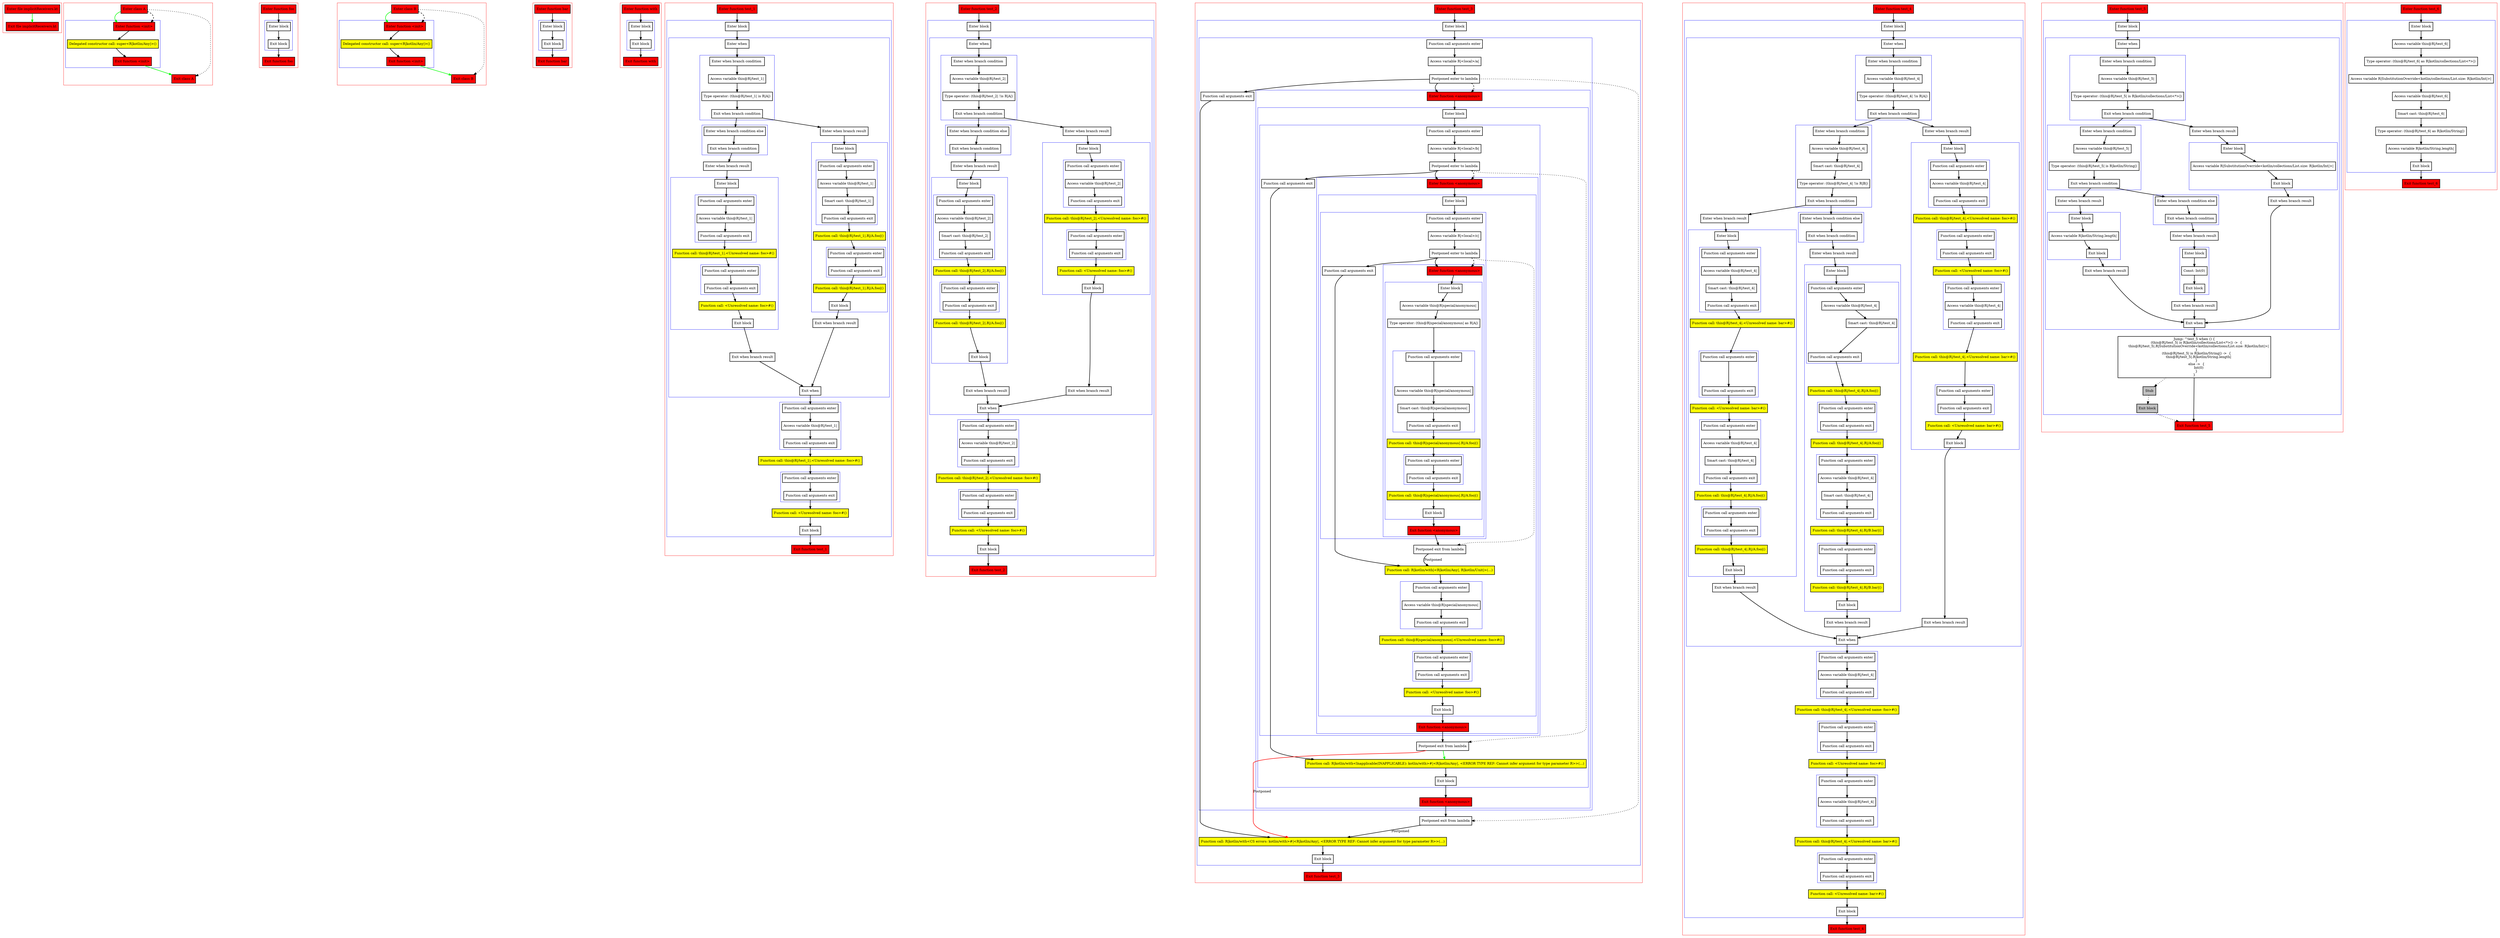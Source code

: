 digraph implicitReceivers_kt {
    graph [nodesep=3]
    node [shape=box penwidth=2]
    edge [penwidth=2]

    subgraph cluster_0 {
        color=red
        0 [label="Enter file implicitReceivers.kt" style="filled" fillcolor=red];
        1 [label="Exit file implicitReceivers.kt" style="filled" fillcolor=red];
    }
    0 -> {1} [color=green];

    subgraph cluster_1 {
        color=red
        2 [label="Enter class A" style="filled" fillcolor=red];
        subgraph cluster_2 {
            color=blue
            3 [label="Enter function <init>" style="filled" fillcolor=red];
            4 [label="Delegated constructor call: super<R|kotlin/Any|>()" style="filled" fillcolor=yellow];
            5 [label="Exit function <init>" style="filled" fillcolor=red];
        }
        6 [label="Exit class A" style="filled" fillcolor=red];
    }
    2 -> {3} [color=green];
    2 -> {6} [style=dotted];
    2 -> {3} [style=dashed];
    3 -> {4};
    4 -> {5};
    5 -> {6} [color=green];

    subgraph cluster_3 {
        color=red
        7 [label="Enter function foo" style="filled" fillcolor=red];
        subgraph cluster_4 {
            color=blue
            8 [label="Enter block"];
            9 [label="Exit block"];
        }
        10 [label="Exit function foo" style="filled" fillcolor=red];
    }
    7 -> {8};
    8 -> {9};
    9 -> {10};

    subgraph cluster_5 {
        color=red
        11 [label="Enter class B" style="filled" fillcolor=red];
        subgraph cluster_6 {
            color=blue
            12 [label="Enter function <init>" style="filled" fillcolor=red];
            13 [label="Delegated constructor call: super<R|kotlin/Any|>()" style="filled" fillcolor=yellow];
            14 [label="Exit function <init>" style="filled" fillcolor=red];
        }
        15 [label="Exit class B" style="filled" fillcolor=red];
    }
    11 -> {12} [color=green];
    11 -> {15} [style=dotted];
    11 -> {12} [style=dashed];
    12 -> {13};
    13 -> {14};
    14 -> {15} [color=green];

    subgraph cluster_7 {
        color=red
        16 [label="Enter function bar" style="filled" fillcolor=red];
        subgraph cluster_8 {
            color=blue
            17 [label="Enter block"];
            18 [label="Exit block"];
        }
        19 [label="Exit function bar" style="filled" fillcolor=red];
    }
    16 -> {17};
    17 -> {18};
    18 -> {19};

    subgraph cluster_9 {
        color=red
        20 [label="Enter function with" style="filled" fillcolor=red];
        subgraph cluster_10 {
            color=blue
            21 [label="Enter block"];
            22 [label="Exit block"];
        }
        23 [label="Exit function with" style="filled" fillcolor=red];
    }
    20 -> {21};
    21 -> {22};
    22 -> {23};

    subgraph cluster_11 {
        color=red
        24 [label="Enter function test_1" style="filled" fillcolor=red];
        subgraph cluster_12 {
            color=blue
            25 [label="Enter block"];
            subgraph cluster_13 {
                color=blue
                26 [label="Enter when"];
                subgraph cluster_14 {
                    color=blue
                    27 [label="Enter when branch condition "];
                    28 [label="Access variable this@R|/test_1|"];
                    29 [label="Type operator: (this@R|/test_1| is R|A|)"];
                    30 [label="Exit when branch condition"];
                }
                subgraph cluster_15 {
                    color=blue
                    31 [label="Enter when branch condition else"];
                    32 [label="Exit when branch condition"];
                }
                33 [label="Enter when branch result"];
                subgraph cluster_16 {
                    color=blue
                    34 [label="Enter block"];
                    subgraph cluster_17 {
                        color=blue
                        35 [label="Function call arguments enter"];
                        36 [label="Access variable this@R|/test_1|"];
                        37 [label="Function call arguments exit"];
                    }
                    38 [label="Function call: this@R|/test_1|.<Unresolved name: foo>#()" style="filled" fillcolor=yellow];
                    subgraph cluster_18 {
                        color=blue
                        39 [label="Function call arguments enter"];
                        40 [label="Function call arguments exit"];
                    }
                    41 [label="Function call: <Unresolved name: foo>#()" style="filled" fillcolor=yellow];
                    42 [label="Exit block"];
                }
                43 [label="Exit when branch result"];
                44 [label="Enter when branch result"];
                subgraph cluster_19 {
                    color=blue
                    45 [label="Enter block"];
                    subgraph cluster_20 {
                        color=blue
                        46 [label="Function call arguments enter"];
                        47 [label="Access variable this@R|/test_1|"];
                        48 [label="Smart cast: this@R|/test_1|"];
                        49 [label="Function call arguments exit"];
                    }
                    50 [label="Function call: this@R|/test_1|.R|/A.foo|()" style="filled" fillcolor=yellow];
                    subgraph cluster_21 {
                        color=blue
                        51 [label="Function call arguments enter"];
                        52 [label="Function call arguments exit"];
                    }
                    53 [label="Function call: this@R|/test_1|.R|/A.foo|()" style="filled" fillcolor=yellow];
                    54 [label="Exit block"];
                }
                55 [label="Exit when branch result"];
                56 [label="Exit when"];
            }
            subgraph cluster_22 {
                color=blue
                57 [label="Function call arguments enter"];
                58 [label="Access variable this@R|/test_1|"];
                59 [label="Function call arguments exit"];
            }
            60 [label="Function call: this@R|/test_1|.<Unresolved name: foo>#()" style="filled" fillcolor=yellow];
            subgraph cluster_23 {
                color=blue
                61 [label="Function call arguments enter"];
                62 [label="Function call arguments exit"];
            }
            63 [label="Function call: <Unresolved name: foo>#()" style="filled" fillcolor=yellow];
            64 [label="Exit block"];
        }
        65 [label="Exit function test_1" style="filled" fillcolor=red];
    }
    24 -> {25};
    25 -> {26};
    26 -> {27};
    27 -> {28};
    28 -> {29};
    29 -> {30};
    30 -> {31 44};
    31 -> {32};
    32 -> {33};
    33 -> {34};
    34 -> {35};
    35 -> {36};
    36 -> {37};
    37 -> {38};
    38 -> {39};
    39 -> {40};
    40 -> {41};
    41 -> {42};
    42 -> {43};
    43 -> {56};
    44 -> {45};
    45 -> {46};
    46 -> {47};
    47 -> {48};
    48 -> {49};
    49 -> {50};
    50 -> {51};
    51 -> {52};
    52 -> {53};
    53 -> {54};
    54 -> {55};
    55 -> {56};
    56 -> {57};
    57 -> {58};
    58 -> {59};
    59 -> {60};
    60 -> {61};
    61 -> {62};
    62 -> {63};
    63 -> {64};
    64 -> {65};

    subgraph cluster_24 {
        color=red
        66 [label="Enter function test_2" style="filled" fillcolor=red];
        subgraph cluster_25 {
            color=blue
            67 [label="Enter block"];
            subgraph cluster_26 {
                color=blue
                68 [label="Enter when"];
                subgraph cluster_27 {
                    color=blue
                    69 [label="Enter when branch condition "];
                    70 [label="Access variable this@R|/test_2|"];
                    71 [label="Type operator: (this@R|/test_2| !is R|A|)"];
                    72 [label="Exit when branch condition"];
                }
                subgraph cluster_28 {
                    color=blue
                    73 [label="Enter when branch condition else"];
                    74 [label="Exit when branch condition"];
                }
                75 [label="Enter when branch result"];
                subgraph cluster_29 {
                    color=blue
                    76 [label="Enter block"];
                    subgraph cluster_30 {
                        color=blue
                        77 [label="Function call arguments enter"];
                        78 [label="Access variable this@R|/test_2|"];
                        79 [label="Smart cast: this@R|/test_2|"];
                        80 [label="Function call arguments exit"];
                    }
                    81 [label="Function call: this@R|/test_2|.R|/A.foo|()" style="filled" fillcolor=yellow];
                    subgraph cluster_31 {
                        color=blue
                        82 [label="Function call arguments enter"];
                        83 [label="Function call arguments exit"];
                    }
                    84 [label="Function call: this@R|/test_2|.R|/A.foo|()" style="filled" fillcolor=yellow];
                    85 [label="Exit block"];
                }
                86 [label="Exit when branch result"];
                87 [label="Enter when branch result"];
                subgraph cluster_32 {
                    color=blue
                    88 [label="Enter block"];
                    subgraph cluster_33 {
                        color=blue
                        89 [label="Function call arguments enter"];
                        90 [label="Access variable this@R|/test_2|"];
                        91 [label="Function call arguments exit"];
                    }
                    92 [label="Function call: this@R|/test_2|.<Unresolved name: foo>#()" style="filled" fillcolor=yellow];
                    subgraph cluster_34 {
                        color=blue
                        93 [label="Function call arguments enter"];
                        94 [label="Function call arguments exit"];
                    }
                    95 [label="Function call: <Unresolved name: foo>#()" style="filled" fillcolor=yellow];
                    96 [label="Exit block"];
                }
                97 [label="Exit when branch result"];
                98 [label="Exit when"];
            }
            subgraph cluster_35 {
                color=blue
                99 [label="Function call arguments enter"];
                100 [label="Access variable this@R|/test_2|"];
                101 [label="Function call arguments exit"];
            }
            102 [label="Function call: this@R|/test_2|.<Unresolved name: foo>#()" style="filled" fillcolor=yellow];
            subgraph cluster_36 {
                color=blue
                103 [label="Function call arguments enter"];
                104 [label="Function call arguments exit"];
            }
            105 [label="Function call: <Unresolved name: foo>#()" style="filled" fillcolor=yellow];
            106 [label="Exit block"];
        }
        107 [label="Exit function test_2" style="filled" fillcolor=red];
    }
    66 -> {67};
    67 -> {68};
    68 -> {69};
    69 -> {70};
    70 -> {71};
    71 -> {72};
    72 -> {73 87};
    73 -> {74};
    74 -> {75};
    75 -> {76};
    76 -> {77};
    77 -> {78};
    78 -> {79};
    79 -> {80};
    80 -> {81};
    81 -> {82};
    82 -> {83};
    83 -> {84};
    84 -> {85};
    85 -> {86};
    86 -> {98};
    87 -> {88};
    88 -> {89};
    89 -> {90};
    90 -> {91};
    91 -> {92};
    92 -> {93};
    93 -> {94};
    94 -> {95};
    95 -> {96};
    96 -> {97};
    97 -> {98};
    98 -> {99};
    99 -> {100};
    100 -> {101};
    101 -> {102};
    102 -> {103};
    103 -> {104};
    104 -> {105};
    105 -> {106};
    106 -> {107};

    subgraph cluster_37 {
        color=red
        108 [label="Enter function test_3" style="filled" fillcolor=red];
        subgraph cluster_38 {
            color=blue
            109 [label="Enter block"];
            subgraph cluster_39 {
                color=blue
                110 [label="Function call arguments enter"];
                111 [label="Access variable R|<local>/a|"];
                112 [label="Postponed enter to lambda"];
                subgraph cluster_40 {
                    color=blue
                    113 [label="Enter function <anonymous>" style="filled" fillcolor=red];
                    subgraph cluster_41 {
                        color=blue
                        114 [label="Enter block"];
                        subgraph cluster_42 {
                            color=blue
                            115 [label="Function call arguments enter"];
                            116 [label="Access variable R|<local>/b|"];
                            117 [label="Postponed enter to lambda"];
                            subgraph cluster_43 {
                                color=blue
                                118 [label="Enter function <anonymous>" style="filled" fillcolor=red];
                                subgraph cluster_44 {
                                    color=blue
                                    119 [label="Enter block"];
                                    subgraph cluster_45 {
                                        color=blue
                                        120 [label="Function call arguments enter"];
                                        121 [label="Access variable R|<local>/c|"];
                                        122 [label="Postponed enter to lambda"];
                                        subgraph cluster_46 {
                                            color=blue
                                            123 [label="Enter function <anonymous>" style="filled" fillcolor=red];
                                            subgraph cluster_47 {
                                                color=blue
                                                124 [label="Enter block"];
                                                125 [label="Access variable this@R|special/anonymous|"];
                                                126 [label="Type operator: (this@R|special/anonymous| as R|A|)"];
                                                subgraph cluster_48 {
                                                    color=blue
                                                    127 [label="Function call arguments enter"];
                                                    128 [label="Access variable this@R|special/anonymous|"];
                                                    129 [label="Smart cast: this@R|special/anonymous|"];
                                                    130 [label="Function call arguments exit"];
                                                }
                                                131 [label="Function call: this@R|special/anonymous|.R|/A.foo|()" style="filled" fillcolor=yellow];
                                                subgraph cluster_49 {
                                                    color=blue
                                                    132 [label="Function call arguments enter"];
                                                    133 [label="Function call arguments exit"];
                                                }
                                                134 [label="Function call: this@R|special/anonymous|.R|/A.foo|()" style="filled" fillcolor=yellow];
                                                135 [label="Exit block"];
                                            }
                                            136 [label="Exit function <anonymous>" style="filled" fillcolor=red];
                                        }
                                        137 [label="Function call arguments exit"];
                                    }
                                    138 [label="Postponed exit from lambda"];
                                    139 [label="Function call: R|kotlin/with|<R|kotlin/Any|, R|kotlin/Unit|>(...)" style="filled" fillcolor=yellow];
                                    subgraph cluster_50 {
                                        color=blue
                                        140 [label="Function call arguments enter"];
                                        141 [label="Access variable this@R|special/anonymous|"];
                                        142 [label="Function call arguments exit"];
                                    }
                                    143 [label="Function call: this@R|special/anonymous|.<Unresolved name: foo>#()" style="filled" fillcolor=yellow];
                                    subgraph cluster_51 {
                                        color=blue
                                        144 [label="Function call arguments enter"];
                                        145 [label="Function call arguments exit"];
                                    }
                                    146 [label="Function call: <Unresolved name: foo>#()" style="filled" fillcolor=yellow];
                                    147 [label="Exit block"];
                                }
                                148 [label="Exit function <anonymous>" style="filled" fillcolor=red];
                            }
                            149 [label="Function call arguments exit"];
                        }
                        150 [label="Postponed exit from lambda"];
                        151 [label="Function call: R|kotlin/with<Inapplicable(INAPPLICABLE): kotlin/with>#|<R|kotlin/Any|, <ERROR TYPE REF: Cannot infer argument for type parameter R>>(...)" style="filled" fillcolor=yellow];
                        152 [label="Exit block"];
                    }
                    153 [label="Exit function <anonymous>" style="filled" fillcolor=red];
                }
                154 [label="Function call arguments exit"];
            }
            155 [label="Postponed exit from lambda"];
            156 [label="Function call: R|kotlin/with<CS errors: kotlin/with>#|<R|kotlin/Any|, <ERROR TYPE REF: Cannot infer argument for type parameter R>>(...)" style="filled" fillcolor=yellow];
            157 [label="Exit block"];
        }
        158 [label="Exit function test_3" style="filled" fillcolor=red];
    }
    108 -> {109};
    109 -> {110};
    110 -> {111};
    111 -> {112};
    112 -> {113 154};
    112 -> {155} [style=dotted];
    112 -> {113} [style=dashed];
    113 -> {114};
    114 -> {115};
    115 -> {116};
    116 -> {117};
    117 -> {118 149};
    117 -> {150} [style=dotted];
    117 -> {118} [style=dashed];
    118 -> {119};
    119 -> {120};
    120 -> {121};
    121 -> {122};
    122 -> {123 137};
    122 -> {138} [style=dotted];
    122 -> {123} [style=dashed];
    123 -> {124};
    124 -> {125};
    125 -> {126};
    126 -> {127};
    127 -> {128};
    128 -> {129};
    129 -> {130};
    130 -> {131};
    131 -> {132};
    132 -> {133};
    133 -> {134};
    134 -> {135};
    135 -> {136};
    136 -> {138};
    137 -> {139};
    138 -> {139} [label="Postponed"];
    139 -> {140};
    140 -> {141};
    141 -> {142};
    142 -> {143};
    143 -> {144};
    144 -> {145};
    145 -> {146};
    146 -> {147};
    147 -> {148};
    148 -> {150};
    149 -> {151};
    150 -> {151} [color=green];
    150 -> {156} [color=red label="Postponed"];
    151 -> {152};
    152 -> {153};
    153 -> {155};
    154 -> {156};
    155 -> {156} [label="Postponed"];
    156 -> {157};
    157 -> {158};

    subgraph cluster_52 {
        color=red
        159 [label="Enter function test_4" style="filled" fillcolor=red];
        subgraph cluster_53 {
            color=blue
            160 [label="Enter block"];
            subgraph cluster_54 {
                color=blue
                161 [label="Enter when"];
                subgraph cluster_55 {
                    color=blue
                    162 [label="Enter when branch condition "];
                    163 [label="Access variable this@R|/test_4|"];
                    164 [label="Type operator: (this@R|/test_4| !is R|A|)"];
                    165 [label="Exit when branch condition"];
                }
                subgraph cluster_56 {
                    color=blue
                    166 [label="Enter when branch condition "];
                    167 [label="Access variable this@R|/test_4|"];
                    168 [label="Smart cast: this@R|/test_4|"];
                    169 [label="Type operator: (this@R|/test_4| !is R|B|)"];
                    170 [label="Exit when branch condition"];
                }
                subgraph cluster_57 {
                    color=blue
                    171 [label="Enter when branch condition else"];
                    172 [label="Exit when branch condition"];
                }
                173 [label="Enter when branch result"];
                subgraph cluster_58 {
                    color=blue
                    174 [label="Enter block"];
                    subgraph cluster_59 {
                        color=blue
                        175 [label="Function call arguments enter"];
                        176 [label="Access variable this@R|/test_4|"];
                        177 [label="Smart cast: this@R|/test_4|"];
                        178 [label="Function call arguments exit"];
                    }
                    179 [label="Function call: this@R|/test_4|.R|/A.foo|()" style="filled" fillcolor=yellow];
                    subgraph cluster_60 {
                        color=blue
                        180 [label="Function call arguments enter"];
                        181 [label="Function call arguments exit"];
                    }
                    182 [label="Function call: this@R|/test_4|.R|/A.foo|()" style="filled" fillcolor=yellow];
                    subgraph cluster_61 {
                        color=blue
                        183 [label="Function call arguments enter"];
                        184 [label="Access variable this@R|/test_4|"];
                        185 [label="Smart cast: this@R|/test_4|"];
                        186 [label="Function call arguments exit"];
                    }
                    187 [label="Function call: this@R|/test_4|.R|/B.bar|()" style="filled" fillcolor=yellow];
                    subgraph cluster_62 {
                        color=blue
                        188 [label="Function call arguments enter"];
                        189 [label="Function call arguments exit"];
                    }
                    190 [label="Function call: this@R|/test_4|.R|/B.bar|()" style="filled" fillcolor=yellow];
                    191 [label="Exit block"];
                }
                192 [label="Exit when branch result"];
                193 [label="Enter when branch result"];
                subgraph cluster_63 {
                    color=blue
                    194 [label="Enter block"];
                    subgraph cluster_64 {
                        color=blue
                        195 [label="Function call arguments enter"];
                        196 [label="Access variable this@R|/test_4|"];
                        197 [label="Smart cast: this@R|/test_4|"];
                        198 [label="Function call arguments exit"];
                    }
                    199 [label="Function call: this@R|/test_4|.<Unresolved name: bar>#()" style="filled" fillcolor=yellow];
                    subgraph cluster_65 {
                        color=blue
                        200 [label="Function call arguments enter"];
                        201 [label="Function call arguments exit"];
                    }
                    202 [label="Function call: <Unresolved name: bar>#()" style="filled" fillcolor=yellow];
                    subgraph cluster_66 {
                        color=blue
                        203 [label="Function call arguments enter"];
                        204 [label="Access variable this@R|/test_4|"];
                        205 [label="Smart cast: this@R|/test_4|"];
                        206 [label="Function call arguments exit"];
                    }
                    207 [label="Function call: this@R|/test_4|.R|/A.foo|()" style="filled" fillcolor=yellow];
                    subgraph cluster_67 {
                        color=blue
                        208 [label="Function call arguments enter"];
                        209 [label="Function call arguments exit"];
                    }
                    210 [label="Function call: this@R|/test_4|.R|/A.foo|()" style="filled" fillcolor=yellow];
                    211 [label="Exit block"];
                }
                212 [label="Exit when branch result"];
                213 [label="Enter when branch result"];
                subgraph cluster_68 {
                    color=blue
                    214 [label="Enter block"];
                    subgraph cluster_69 {
                        color=blue
                        215 [label="Function call arguments enter"];
                        216 [label="Access variable this@R|/test_4|"];
                        217 [label="Function call arguments exit"];
                    }
                    218 [label="Function call: this@R|/test_4|.<Unresolved name: foo>#()" style="filled" fillcolor=yellow];
                    subgraph cluster_70 {
                        color=blue
                        219 [label="Function call arguments enter"];
                        220 [label="Function call arguments exit"];
                    }
                    221 [label="Function call: <Unresolved name: foo>#()" style="filled" fillcolor=yellow];
                    subgraph cluster_71 {
                        color=blue
                        222 [label="Function call arguments enter"];
                        223 [label="Access variable this@R|/test_4|"];
                        224 [label="Function call arguments exit"];
                    }
                    225 [label="Function call: this@R|/test_4|.<Unresolved name: bar>#()" style="filled" fillcolor=yellow];
                    subgraph cluster_72 {
                        color=blue
                        226 [label="Function call arguments enter"];
                        227 [label="Function call arguments exit"];
                    }
                    228 [label="Function call: <Unresolved name: bar>#()" style="filled" fillcolor=yellow];
                    229 [label="Exit block"];
                }
                230 [label="Exit when branch result"];
                231 [label="Exit when"];
            }
            subgraph cluster_73 {
                color=blue
                232 [label="Function call arguments enter"];
                233 [label="Access variable this@R|/test_4|"];
                234 [label="Function call arguments exit"];
            }
            235 [label="Function call: this@R|/test_4|.<Unresolved name: foo>#()" style="filled" fillcolor=yellow];
            subgraph cluster_74 {
                color=blue
                236 [label="Function call arguments enter"];
                237 [label="Function call arguments exit"];
            }
            238 [label="Function call: <Unresolved name: foo>#()" style="filled" fillcolor=yellow];
            subgraph cluster_75 {
                color=blue
                239 [label="Function call arguments enter"];
                240 [label="Access variable this@R|/test_4|"];
                241 [label="Function call arguments exit"];
            }
            242 [label="Function call: this@R|/test_4|.<Unresolved name: bar>#()" style="filled" fillcolor=yellow];
            subgraph cluster_76 {
                color=blue
                243 [label="Function call arguments enter"];
                244 [label="Function call arguments exit"];
            }
            245 [label="Function call: <Unresolved name: bar>#()" style="filled" fillcolor=yellow];
            246 [label="Exit block"];
        }
        247 [label="Exit function test_4" style="filled" fillcolor=red];
    }
    159 -> {160};
    160 -> {161};
    161 -> {162};
    162 -> {163};
    163 -> {164};
    164 -> {165};
    165 -> {166 213};
    166 -> {167};
    167 -> {168};
    168 -> {169};
    169 -> {170};
    170 -> {171 193};
    171 -> {172};
    172 -> {173};
    173 -> {174};
    174 -> {175};
    175 -> {176};
    176 -> {177};
    177 -> {178};
    178 -> {179};
    179 -> {180};
    180 -> {181};
    181 -> {182};
    182 -> {183};
    183 -> {184};
    184 -> {185};
    185 -> {186};
    186 -> {187};
    187 -> {188};
    188 -> {189};
    189 -> {190};
    190 -> {191};
    191 -> {192};
    192 -> {231};
    193 -> {194};
    194 -> {195};
    195 -> {196};
    196 -> {197};
    197 -> {198};
    198 -> {199};
    199 -> {200};
    200 -> {201};
    201 -> {202};
    202 -> {203};
    203 -> {204};
    204 -> {205};
    205 -> {206};
    206 -> {207};
    207 -> {208};
    208 -> {209};
    209 -> {210};
    210 -> {211};
    211 -> {212};
    212 -> {231};
    213 -> {214};
    214 -> {215};
    215 -> {216};
    216 -> {217};
    217 -> {218};
    218 -> {219};
    219 -> {220};
    220 -> {221};
    221 -> {222};
    222 -> {223};
    223 -> {224};
    224 -> {225};
    225 -> {226};
    226 -> {227};
    227 -> {228};
    228 -> {229};
    229 -> {230};
    230 -> {231};
    231 -> {232};
    232 -> {233};
    233 -> {234};
    234 -> {235};
    235 -> {236};
    236 -> {237};
    237 -> {238};
    238 -> {239};
    239 -> {240};
    240 -> {241};
    241 -> {242};
    242 -> {243};
    243 -> {244};
    244 -> {245};
    245 -> {246};
    246 -> {247};

    subgraph cluster_77 {
        color=red
        248 [label="Enter function test_5" style="filled" fillcolor=red];
        subgraph cluster_78 {
            color=blue
            249 [label="Enter block"];
            subgraph cluster_79 {
                color=blue
                250 [label="Enter when"];
                subgraph cluster_80 {
                    color=blue
                    251 [label="Enter when branch condition "];
                    252 [label="Access variable this@R|/test_5|"];
                    253 [label="Type operator: (this@R|/test_5| is R|kotlin/collections/List<*>|)"];
                    254 [label="Exit when branch condition"];
                }
                subgraph cluster_81 {
                    color=blue
                    255 [label="Enter when branch condition "];
                    256 [label="Access variable this@R|/test_5|"];
                    257 [label="Type operator: (this@R|/test_5| is R|kotlin/String|)"];
                    258 [label="Exit when branch condition"];
                }
                subgraph cluster_82 {
                    color=blue
                    259 [label="Enter when branch condition else"];
                    260 [label="Exit when branch condition"];
                }
                261 [label="Enter when branch result"];
                subgraph cluster_83 {
                    color=blue
                    262 [label="Enter block"];
                    263 [label="Const: Int(0)"];
                    264 [label="Exit block"];
                }
                265 [label="Exit when branch result"];
                266 [label="Enter when branch result"];
                subgraph cluster_84 {
                    color=blue
                    267 [label="Enter block"];
                    268 [label="Access variable R|kotlin/String.length|"];
                    269 [label="Exit block"];
                }
                270 [label="Exit when branch result"];
                271 [label="Enter when branch result"];
                subgraph cluster_85 {
                    color=blue
                    272 [label="Enter block"];
                    273 [label="Access variable R|SubstitutionOverride<kotlin/collections/List.size: R|kotlin/Int|>|"];
                    274 [label="Exit block"];
                }
                275 [label="Exit when branch result"];
                276 [label="Exit when"];
            }
            277 [label="Jump: ^test_5 when () {
    (this@R|/test_5| is R|kotlin/collections/List<*>|) ->  {
        this@R|/test_5|.R|SubstitutionOverride<kotlin/collections/List.size: R|kotlin/Int|>|
    }
    (this@R|/test_5| is R|kotlin/String|) ->  {
        this@R|/test_5|.R|kotlin/String.length|
    }
    else ->  {
        Int(0)
    }
}
"];
            278 [label="Stub" style="filled" fillcolor=gray];
            279 [label="Exit block" style="filled" fillcolor=gray];
        }
        280 [label="Exit function test_5" style="filled" fillcolor=red];
    }
    248 -> {249};
    249 -> {250};
    250 -> {251};
    251 -> {252};
    252 -> {253};
    253 -> {254};
    254 -> {255 271};
    255 -> {256};
    256 -> {257};
    257 -> {258};
    258 -> {259 266};
    259 -> {260};
    260 -> {261};
    261 -> {262};
    262 -> {263};
    263 -> {264};
    264 -> {265};
    265 -> {276};
    266 -> {267};
    267 -> {268};
    268 -> {269};
    269 -> {270};
    270 -> {276};
    271 -> {272};
    272 -> {273};
    273 -> {274};
    274 -> {275};
    275 -> {276};
    276 -> {277};
    277 -> {280};
    277 -> {278} [style=dotted];
    278 -> {279} [style=dotted];
    279 -> {280} [style=dotted];

    subgraph cluster_86 {
        color=red
        281 [label="Enter function test_6" style="filled" fillcolor=red];
        subgraph cluster_87 {
            color=blue
            282 [label="Enter block"];
            283 [label="Access variable this@R|/test_6|"];
            284 [label="Type operator: (this@R|/test_6| as R|kotlin/collections/List<*>|)"];
            285 [label="Access variable R|SubstitutionOverride<kotlin/collections/List.size: R|kotlin/Int|>|"];
            286 [label="Access variable this@R|/test_6|"];
            287 [label="Smart cast: this@R|/test_6|"];
            288 [label="Type operator: (this@R|/test_6| as R|kotlin/String|)"];
            289 [label="Access variable R|kotlin/String.length|"];
            290 [label="Exit block"];
        }
        291 [label="Exit function test_6" style="filled" fillcolor=red];
    }
    281 -> {282};
    282 -> {283};
    283 -> {284};
    284 -> {285};
    285 -> {286};
    286 -> {287};
    287 -> {288};
    288 -> {289};
    289 -> {290};
    290 -> {291};

}
